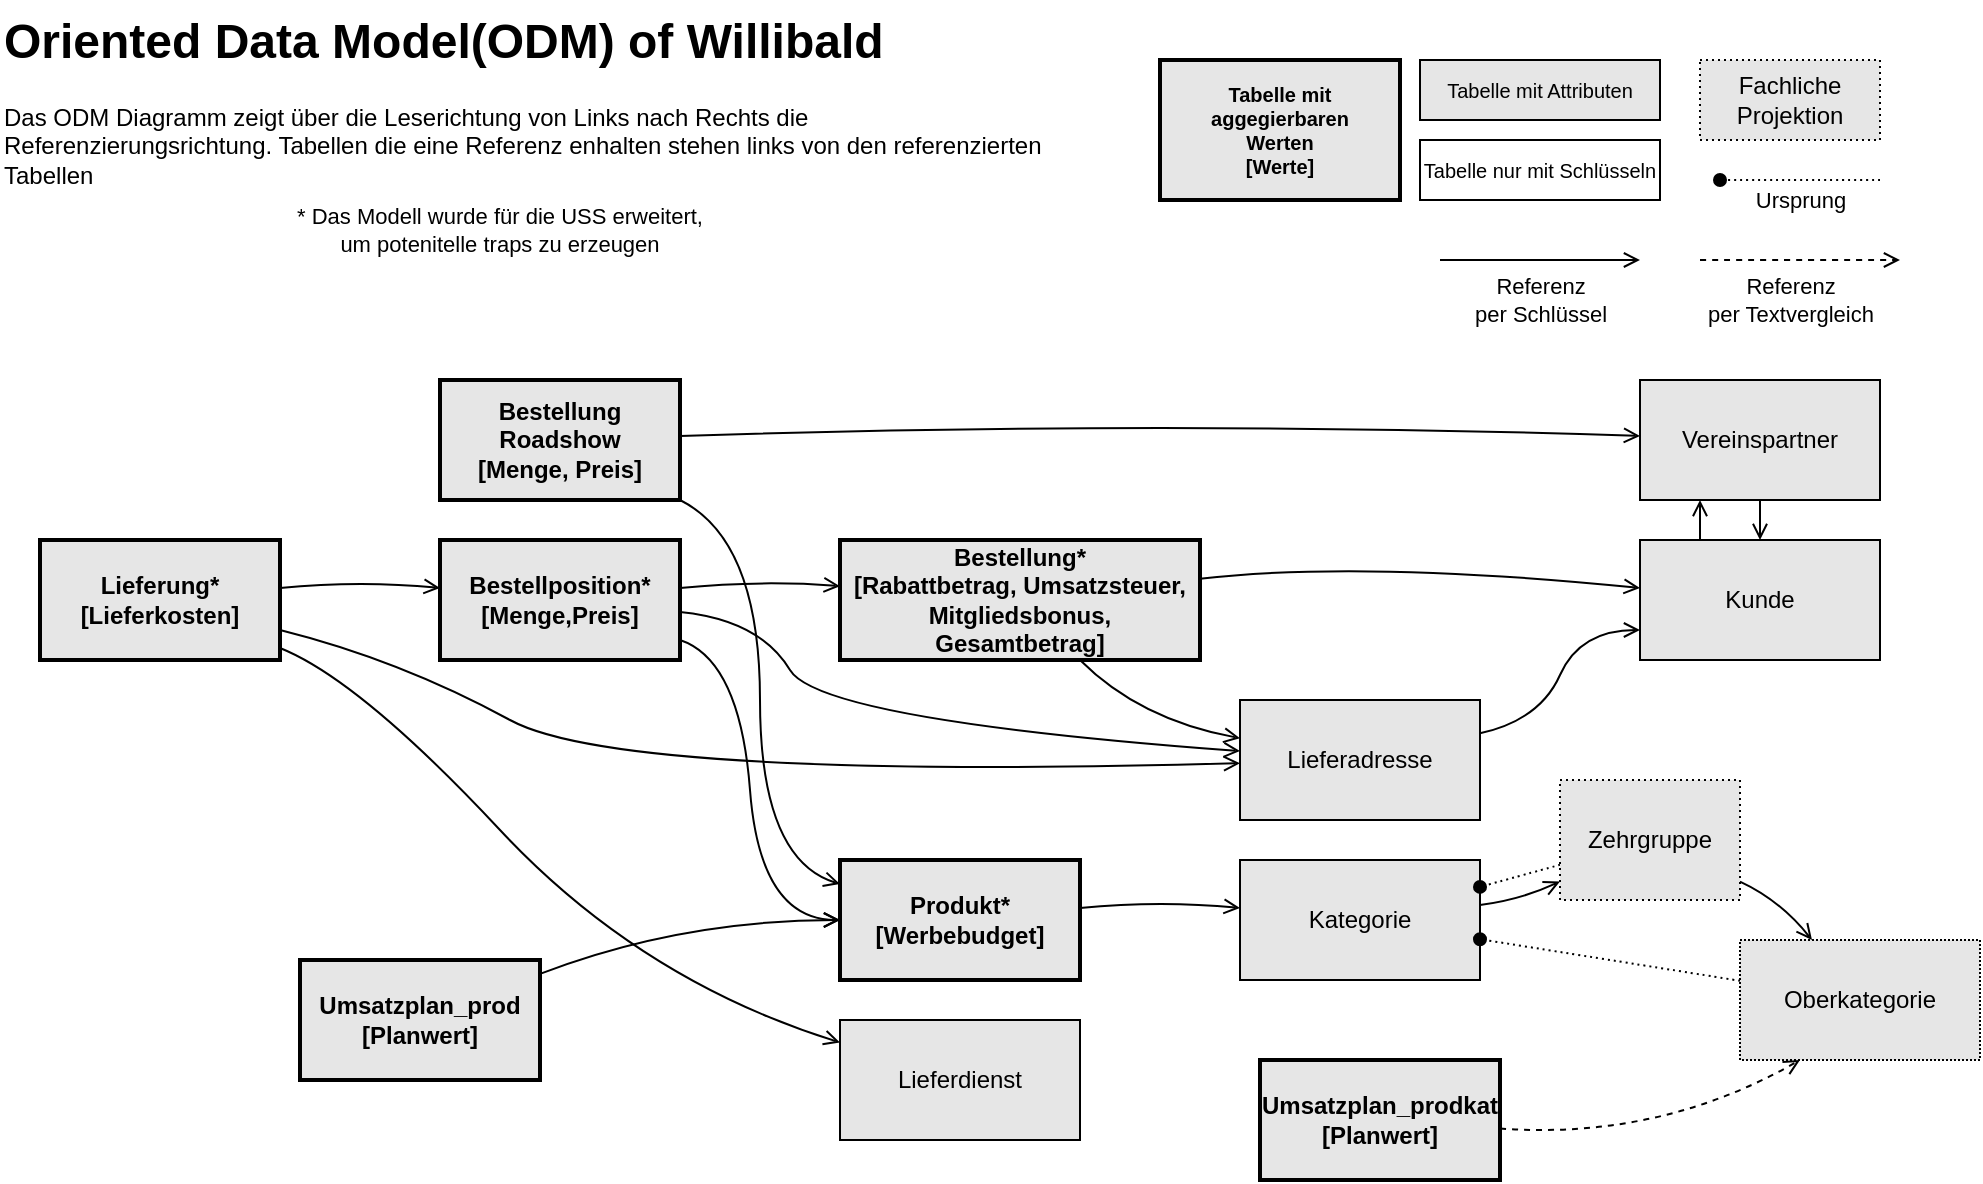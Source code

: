 <mxfile version="25.0.2">
  <diagram name="Seite-1" id="UNef3Qii1UT9GNie3vts">
    <mxGraphModel dx="757" dy="599" grid="1" gridSize="10" guides="1" tooltips="1" connect="1" arrows="1" fold="1" page="1" pageScale="1" pageWidth="1169" pageHeight="827" math="0" shadow="0">
      <root>
        <mxCell id="0" />
        <mxCell id="1" parent="0" />
        <mxCell id="aQFpdgkCh0J0lMaWyOth-11" style="rounded=0;orthogonalLoop=1;jettySize=auto;html=1;endArrow=open;endFill=0;strokeColor=default;align=center;verticalAlign=middle;fontFamily=Helvetica;fontSize=11;fontColor=default;labelBackgroundColor=default;curved=1;" parent="1" source="aQFpdgkCh0J0lMaWyOth-2" target="aQFpdgkCh0J0lMaWyOth-3" edge="1">
          <mxGeometry relative="1" as="geometry">
            <Array as="points">
              <mxPoint x="400" y="300" />
            </Array>
          </mxGeometry>
        </mxCell>
        <mxCell id="kCippAos352l5dw4Y73j-10" style="shape=connector;rounded=0;orthogonalLoop=1;jettySize=auto;html=1;strokeColor=default;align=center;verticalAlign=middle;fontFamily=Helvetica;fontSize=11;fontColor=default;labelBackgroundColor=default;endArrow=open;endFill=0;curved=1;" parent="1" source="aQFpdgkCh0J0lMaWyOth-2" target="aQFpdgkCh0J0lMaWyOth-7" edge="1">
          <mxGeometry relative="1" as="geometry">
            <Array as="points">
              <mxPoint x="390" y="340" />
              <mxPoint x="400" y="470" />
            </Array>
          </mxGeometry>
        </mxCell>
        <mxCell id="aQFpdgkCh0J0lMaWyOth-2" value="Bestellposition*&lt;div&gt;[Menge,Preis]&lt;/div&gt;" style="rounded=0;whiteSpace=wrap;html=1;shadow=0;glass=0;strokeColor=default;strokeWidth=2;align=center;verticalAlign=middle;fontFamily=Helvetica;fontSize=12;fontColor=default;fontStyle=1;fillColor=#E6E6E6;" parent="1" vertex="1">
          <mxGeometry x="240" y="280" width="120" height="60" as="geometry" />
        </mxCell>
        <mxCell id="kCippAos352l5dw4Y73j-11" style="shape=connector;rounded=0;orthogonalLoop=1;jettySize=auto;html=1;strokeColor=default;align=center;verticalAlign=middle;fontFamily=Helvetica;fontSize=11;fontColor=default;labelBackgroundColor=default;endArrow=open;endFill=0;curved=1;" parent="1" source="aQFpdgkCh0J0lMaWyOth-3" target="aQFpdgkCh0J0lMaWyOth-5" edge="1">
          <mxGeometry relative="1" as="geometry">
            <Array as="points">
              <mxPoint x="590" y="370" />
            </Array>
          </mxGeometry>
        </mxCell>
        <mxCell id="kCippAos352l5dw4Y73j-12" style="shape=connector;rounded=0;orthogonalLoop=1;jettySize=auto;html=1;strokeColor=default;align=center;verticalAlign=middle;fontFamily=Helvetica;fontSize=11;fontColor=default;labelBackgroundColor=default;endArrow=open;endFill=0;curved=1;" parent="1" source="aQFpdgkCh0J0lMaWyOth-3" target="aQFpdgkCh0J0lMaWyOth-6" edge="1">
          <mxGeometry relative="1" as="geometry">
            <Array as="points">
              <mxPoint x="700" y="290" />
            </Array>
          </mxGeometry>
        </mxCell>
        <mxCell id="aQFpdgkCh0J0lMaWyOth-3" value="Bestellung*&lt;div&gt;[Rabattbetrag, Umsatzsteuer,&lt;/div&gt;&lt;div&gt;Mitgliedsbonus,&lt;/div&gt;&lt;div&gt;Gesamtbetrag]&lt;/div&gt;" style="rounded=0;whiteSpace=wrap;html=1;strokeColor=default;align=center;verticalAlign=middle;fontFamily=Helvetica;fontSize=12;fontColor=default;fillColor=#E6E6E6;shadow=0;glass=0;strokeWidth=2;fontStyle=1;" parent="1" vertex="1">
          <mxGeometry x="440" y="280" width="180" height="60" as="geometry" />
        </mxCell>
        <mxCell id="kCippAos352l5dw4Y73j-6" style="rounded=0;orthogonalLoop=1;jettySize=auto;html=1;strokeColor=default;align=center;verticalAlign=middle;fontFamily=Helvetica;fontSize=11;fontColor=default;labelBackgroundColor=default;endArrow=open;endFill=0;curved=1;" parent="1" source="aQFpdgkCh0J0lMaWyOth-4" target="aQFpdgkCh0J0lMaWyOth-2" edge="1">
          <mxGeometry relative="1" as="geometry">
            <Array as="points">
              <mxPoint x="200" y="300" />
            </Array>
          </mxGeometry>
        </mxCell>
        <mxCell id="kCippAos352l5dw4Y73j-9" style="shape=connector;rounded=0;orthogonalLoop=1;jettySize=auto;html=1;strokeColor=default;align=center;verticalAlign=middle;fontFamily=Helvetica;fontSize=11;fontColor=default;labelBackgroundColor=default;endArrow=open;endFill=0;curved=1;" parent="1" source="aQFpdgkCh0J0lMaWyOth-4" target="kCippAos352l5dw4Y73j-7" edge="1">
          <mxGeometry relative="1" as="geometry">
            <Array as="points">
              <mxPoint x="200" y="350" />
              <mxPoint x="340" y="500" />
            </Array>
          </mxGeometry>
        </mxCell>
        <mxCell id="kCippAos352l5dw4Y73j-23" style="shape=connector;rounded=0;orthogonalLoop=1;jettySize=auto;html=1;strokeColor=default;align=center;verticalAlign=middle;fontFamily=Helvetica;fontSize=11;fontColor=default;labelBackgroundColor=default;endArrow=open;endFill=0;curved=1;" parent="1" source="aQFpdgkCh0J0lMaWyOth-4" target="aQFpdgkCh0J0lMaWyOth-5" edge="1">
          <mxGeometry relative="1" as="geometry">
            <Array as="points">
              <mxPoint x="220" y="340" />
              <mxPoint x="330" y="400" />
            </Array>
          </mxGeometry>
        </mxCell>
        <mxCell id="aQFpdgkCh0J0lMaWyOth-4" value="Lieferung*&lt;div&gt;[Lieferkosten]&lt;/div&gt;" style="rounded=0;whiteSpace=wrap;html=1;strokeColor=default;align=center;verticalAlign=middle;fontFamily=Helvetica;fontSize=12;fontColor=default;fillColor=#E6E6E6;shadow=0;glass=0;strokeWidth=2;fontStyle=1;" parent="1" vertex="1">
          <mxGeometry x="40" y="280" width="120" height="60" as="geometry" />
        </mxCell>
        <mxCell id="kCippAos352l5dw4Y73j-24" style="edgeStyle=none;shape=connector;curved=1;rounded=0;orthogonalLoop=1;jettySize=auto;html=1;entryX=0;entryY=0.75;entryDx=0;entryDy=0;strokeColor=default;align=center;verticalAlign=middle;fontFamily=Helvetica;fontSize=11;fontColor=default;labelBackgroundColor=default;endArrow=open;endFill=0;" parent="1" source="aQFpdgkCh0J0lMaWyOth-5" target="aQFpdgkCh0J0lMaWyOth-6" edge="1">
          <mxGeometry relative="1" as="geometry">
            <Array as="points">
              <mxPoint x="790" y="370" />
              <mxPoint x="810" y="325" />
            </Array>
          </mxGeometry>
        </mxCell>
        <mxCell id="aQFpdgkCh0J0lMaWyOth-5" value="Lieferadresse" style="rounded=0;whiteSpace=wrap;html=1;strokeColor=default;align=center;verticalAlign=middle;fontFamily=Helvetica;fontSize=12;fontColor=default;fillColor=#E6E6E6;" parent="1" vertex="1">
          <mxGeometry x="640" y="360" width="120" height="60" as="geometry" />
        </mxCell>
        <mxCell id="kCippAos352l5dw4Y73j-14" style="edgeStyle=elbowEdgeStyle;shape=connector;rounded=0;orthogonalLoop=1;jettySize=auto;html=1;strokeColor=default;align=center;verticalAlign=middle;fontFamily=Helvetica;fontSize=11;fontColor=default;labelBackgroundColor=default;endArrow=open;endFill=0;curved=1;" parent="1" source="aQFpdgkCh0J0lMaWyOth-6" target="aQFpdgkCh0J0lMaWyOth-9" edge="1">
          <mxGeometry relative="1" as="geometry">
            <mxPoint x="1050" y="280" as="sourcePoint" />
            <mxPoint x="1050" y="210" as="targetPoint" />
            <Array as="points">
              <mxPoint x="870" y="270" />
            </Array>
          </mxGeometry>
        </mxCell>
        <mxCell id="aQFpdgkCh0J0lMaWyOth-6" value="Kunde" style="rounded=0;whiteSpace=wrap;html=1;strokeColor=default;align=center;verticalAlign=middle;fontFamily=Helvetica;fontSize=12;fontColor=default;fillColor=#E6E6E6;" parent="1" vertex="1">
          <mxGeometry x="840" y="280" width="120" height="60" as="geometry" />
        </mxCell>
        <mxCell id="kCippAos352l5dw4Y73j-15" style="shape=connector;rounded=0;orthogonalLoop=1;jettySize=auto;html=1;strokeColor=default;align=center;verticalAlign=middle;fontFamily=Helvetica;fontSize=11;fontColor=default;labelBackgroundColor=default;endArrow=open;endFill=0;curved=1;" parent="1" source="aQFpdgkCh0J0lMaWyOth-7" target="aQFpdgkCh0J0lMaWyOth-10" edge="1">
          <mxGeometry relative="1" as="geometry">
            <Array as="points">
              <mxPoint x="600" y="460" />
            </Array>
          </mxGeometry>
        </mxCell>
        <mxCell id="aQFpdgkCh0J0lMaWyOth-7" value="Produkt*&lt;div&gt;[Werbebudget]&lt;/div&gt;" style="rounded=0;whiteSpace=wrap;html=1;verticalAlign=middle;strokeColor=default;align=center;fontFamily=Helvetica;fontSize=12;fontColor=default;fillColor=#E6E6E6;shadow=0;glass=0;strokeWidth=2;fontStyle=1;" parent="1" vertex="1">
          <mxGeometry x="440" y="440" width="120" height="60" as="geometry" />
        </mxCell>
        <mxCell id="kCippAos352l5dw4Y73j-13" style="edgeStyle=elbowEdgeStyle;shape=connector;rounded=0;orthogonalLoop=1;jettySize=auto;html=1;strokeColor=default;align=center;verticalAlign=middle;fontFamily=Helvetica;fontSize=11;fontColor=default;labelBackgroundColor=default;endArrow=open;endFill=0;curved=1;" parent="1" source="aQFpdgkCh0J0lMaWyOth-9" target="aQFpdgkCh0J0lMaWyOth-6" edge="1">
          <mxGeometry relative="1" as="geometry">
            <Array as="points">
              <mxPoint x="900" y="240" />
            </Array>
          </mxGeometry>
        </mxCell>
        <mxCell id="aQFpdgkCh0J0lMaWyOth-9" value="Vereinspartner" style="rounded=0;whiteSpace=wrap;html=1;strokeColor=default;align=center;verticalAlign=middle;fontFamily=Helvetica;fontSize=12;fontColor=default;fillColor=#E6E6E6;" parent="1" vertex="1">
          <mxGeometry x="840" y="200" width="120" height="60" as="geometry" />
        </mxCell>
        <mxCell id="kCippAos352l5dw4Y73j-16" style="shape=connector;rounded=0;orthogonalLoop=1;jettySize=auto;html=1;strokeColor=default;align=center;verticalAlign=middle;fontFamily=Helvetica;fontSize=11;fontColor=default;labelBackgroundColor=default;endArrow=open;endFill=0;curved=1;" parent="1" source="aQFpdgkCh0J0lMaWyOth-10" target="kCippAos352l5dw4Y73j-3" edge="1">
          <mxGeometry relative="1" as="geometry">
            <Array as="points">
              <mxPoint x="780" y="460" />
            </Array>
          </mxGeometry>
        </mxCell>
        <mxCell id="aQFpdgkCh0J0lMaWyOth-10" value="Kategorie" style="rounded=0;whiteSpace=wrap;html=1;strokeColor=default;align=center;verticalAlign=middle;fontFamily=Helvetica;fontSize=12;fontColor=default;fillColor=#E6E6E6;" parent="1" vertex="1">
          <mxGeometry x="640" y="440" width="120" height="60" as="geometry" />
        </mxCell>
        <mxCell id="kCippAos352l5dw4Y73j-1" value="&lt;h1 style=&quot;margin-top: 0px;&quot;&gt;Oriented Data Model(ODM) of Willibald&lt;/h1&gt;&lt;p&gt;Das ODM Diagramm zeigt über die Leserichtung von Links nach Rechts die Referenzierungsrichtung. Tabellen die eine Referenz enhalten stehen links von den referenzierten Tabellen&lt;/p&gt;" style="text;html=1;whiteSpace=wrap;overflow=hidden;rounded=0;" parent="1" vertex="1">
          <mxGeometry x="20" y="10" width="530" height="120" as="geometry" />
        </mxCell>
        <mxCell id="VWkhp-9mhXPBxh--5XJu-6" value="" style="edgeStyle=none;shape=connector;curved=1;rounded=0;orthogonalLoop=1;jettySize=auto;html=1;strokeColor=default;align=center;verticalAlign=middle;fontFamily=Helvetica;fontSize=11;fontColor=default;labelBackgroundColor=default;endArrow=open;endFill=0;" edge="1" parent="1" source="kCippAos352l5dw4Y73j-3" target="VWkhp-9mhXPBxh--5XJu-5">
          <mxGeometry relative="1" as="geometry">
            <Array as="points">
              <mxPoint x="910" y="460" />
            </Array>
          </mxGeometry>
        </mxCell>
        <mxCell id="VWkhp-9mhXPBxh--5XJu-8" style="edgeStyle=none;shape=connector;curved=1;rounded=0;orthogonalLoop=1;jettySize=auto;html=1;strokeColor=default;align=center;verticalAlign=middle;fontFamily=Helvetica;fontSize=11;fontColor=default;labelBackgroundColor=default;endArrow=oval;endFill=1;dashed=1;dashPattern=1 2;" edge="1" parent="1" source="kCippAos352l5dw4Y73j-3" target="aQFpdgkCh0J0lMaWyOth-10">
          <mxGeometry relative="1" as="geometry" />
        </mxCell>
        <mxCell id="kCippAos352l5dw4Y73j-3" value="Zehrgruppe" style="rounded=0;whiteSpace=wrap;html=1;dashed=1;strokeColor=default;align=center;verticalAlign=middle;fontFamily=Helvetica;fontSize=12;fontColor=default;fillColor=#E6E6E6;dashPattern=1 2;" parent="1" vertex="1">
          <mxGeometry x="800" y="400" width="90" height="60" as="geometry" />
        </mxCell>
        <mxCell id="kCippAos352l5dw4Y73j-4" style="rounded=0;orthogonalLoop=1;jettySize=auto;html=1;endArrow=open;endFill=0;curved=1;" parent="1" source="aQFpdgkCh0J0lMaWyOth-2" target="aQFpdgkCh0J0lMaWyOth-5" edge="1">
          <mxGeometry relative="1" as="geometry">
            <mxPoint x="230" y="315" as="sourcePoint" />
            <mxPoint x="300" y="315" as="targetPoint" />
            <Array as="points">
              <mxPoint x="400" y="320" />
              <mxPoint x="430" y="370" />
            </Array>
          </mxGeometry>
        </mxCell>
        <mxCell id="kCippAos352l5dw4Y73j-7" value="Lieferdienst" style="rounded=0;whiteSpace=wrap;html=1;strokeColor=default;align=center;verticalAlign=middle;fontFamily=Helvetica;fontSize=12;fontColor=default;fillColor=#E6E6E6;" parent="1" vertex="1">
          <mxGeometry x="440" y="520" width="120" height="60" as="geometry" />
        </mxCell>
        <mxCell id="kCippAos352l5dw4Y73j-18" style="shape=connector;rounded=0;orthogonalLoop=1;jettySize=auto;html=1;strokeColor=default;align=center;verticalAlign=middle;fontFamily=Helvetica;fontSize=11;fontColor=default;labelBackgroundColor=default;endArrow=open;endFill=0;curved=1;" parent="1" source="kCippAos352l5dw4Y73j-17" target="aQFpdgkCh0J0lMaWyOth-7" edge="1">
          <mxGeometry relative="1" as="geometry">
            <Array as="points">
              <mxPoint x="400" y="280" />
              <mxPoint x="400" y="440" />
            </Array>
          </mxGeometry>
        </mxCell>
        <mxCell id="kCippAos352l5dw4Y73j-19" style="shape=connector;rounded=0;orthogonalLoop=1;jettySize=auto;html=1;strokeColor=default;align=center;verticalAlign=middle;fontFamily=Helvetica;fontSize=11;fontColor=default;labelBackgroundColor=default;endArrow=open;endFill=0;curved=1;" parent="1" source="kCippAos352l5dw4Y73j-17" target="aQFpdgkCh0J0lMaWyOth-9" edge="1">
          <mxGeometry relative="1" as="geometry">
            <Array as="points">
              <mxPoint x="600" y="220" />
            </Array>
          </mxGeometry>
        </mxCell>
        <mxCell id="kCippAos352l5dw4Y73j-17" value="Bestellung&lt;div&gt;Roadshow&lt;/div&gt;&lt;div&gt;[Menge, Preis]&lt;/div&gt;" style="rounded=0;whiteSpace=wrap;html=1;shadow=0;glass=0;strokeColor=default;strokeWidth=2;align=center;verticalAlign=middle;fontFamily=Helvetica;fontSize=12;fontColor=default;fontStyle=1;fillColor=#E6E6E6;" parent="1" vertex="1">
          <mxGeometry x="240" y="200" width="120" height="60" as="geometry" />
        </mxCell>
        <mxCell id="kCippAos352l5dw4Y73j-20" value="Tabelle mit&lt;div style=&quot;font-size: 10px;&quot;&gt;aggegierbaren&lt;/div&gt;&lt;div style=&quot;font-size: 10px;&quot;&gt;Werten&lt;/div&gt;&lt;div style=&quot;font-size: 10px;&quot;&gt;[Werte]&lt;/div&gt;" style="rounded=0;whiteSpace=wrap;html=1;strokeColor=default;glass=0;shadow=0;strokeWidth=2;fontStyle=1;fillColor=#E6E6E6;fontSize=10;" parent="1" vertex="1">
          <mxGeometry x="600" y="40" width="120" height="70" as="geometry" />
        </mxCell>
        <mxCell id="kCippAos352l5dw4Y73j-21" value="Tabelle mit Attributen" style="rounded=0;whiteSpace=wrap;html=1;fillColor=#E6E6E6;fontSize=10;" parent="1" vertex="1">
          <mxGeometry x="730" y="40" width="120" height="30" as="geometry" />
        </mxCell>
        <mxCell id="kCippAos352l5dw4Y73j-22" value="Tabelle nur mit Schlüsseln" style="rounded=0;whiteSpace=wrap;html=1;fontSize=10;" parent="1" vertex="1">
          <mxGeometry x="730" y="80" width="120" height="30" as="geometry" />
        </mxCell>
        <mxCell id="kCippAos352l5dw4Y73j-26" value="* Das Modell wurde für die USS erweitert, um potenitelle traps zu erzeugen" style="text;html=1;align=center;verticalAlign=middle;whiteSpace=wrap;rounded=0;fontFamily=Helvetica;fontSize=11;fontColor=default;labelBackgroundColor=default;" parent="1" vertex="1">
          <mxGeometry x="160" y="110" width="220" height="30" as="geometry" />
        </mxCell>
        <mxCell id="VWkhp-9mhXPBxh--5XJu-2" style="edgeStyle=none;shape=connector;curved=1;rounded=0;orthogonalLoop=1;jettySize=auto;html=1;strokeColor=default;align=center;verticalAlign=middle;fontFamily=Helvetica;fontSize=11;fontColor=default;labelBackgroundColor=default;endArrow=open;endFill=0;" edge="1" parent="1" source="VWkhp-9mhXPBxh--5XJu-1" target="aQFpdgkCh0J0lMaWyOth-7">
          <mxGeometry relative="1" as="geometry">
            <Array as="points">
              <mxPoint x="360" y="470" />
            </Array>
          </mxGeometry>
        </mxCell>
        <mxCell id="VWkhp-9mhXPBxh--5XJu-1" value="Umsatzplan_prod&lt;div&gt;[Planwert]&lt;/div&gt;" style="rounded=0;whiteSpace=wrap;html=1;verticalAlign=middle;strokeColor=default;align=center;fontFamily=Helvetica;fontSize=12;fontColor=default;fillColor=#E6E6E6;shadow=0;glass=0;strokeWidth=2;fontStyle=1;" vertex="1" parent="1">
          <mxGeometry x="170" y="490" width="120" height="60" as="geometry" />
        </mxCell>
        <mxCell id="VWkhp-9mhXPBxh--5XJu-3" value="Umsatzplan_prodkat&lt;div&gt;[Planwert]&lt;/div&gt;" style="rounded=0;whiteSpace=wrap;html=1;verticalAlign=middle;strokeColor=default;align=center;fontFamily=Helvetica;fontSize=12;fontColor=default;fillColor=#E6E6E6;shadow=0;glass=0;strokeWidth=2;fontStyle=1;" vertex="1" parent="1">
          <mxGeometry x="650" y="540" width="120" height="60" as="geometry" />
        </mxCell>
        <mxCell id="VWkhp-9mhXPBxh--5XJu-4" style="shape=connector;rounded=0;orthogonalLoop=1;jettySize=auto;html=1;strokeColor=default;align=center;verticalAlign=middle;fontFamily=Helvetica;fontSize=11;fontColor=default;labelBackgroundColor=default;endArrow=open;endFill=0;curved=1;entryX=0.25;entryY=1;entryDx=0;entryDy=0;dashed=1;" edge="1" parent="1" source="VWkhp-9mhXPBxh--5XJu-3" target="VWkhp-9mhXPBxh--5XJu-5">
          <mxGeometry relative="1" as="geometry">
            <Array as="points">
              <mxPoint x="850" y="580" />
            </Array>
            <mxPoint x="770" y="473" as="sourcePoint" />
            <mxPoint x="810" y="473" as="targetPoint" />
          </mxGeometry>
        </mxCell>
        <mxCell id="VWkhp-9mhXPBxh--5XJu-9" style="edgeStyle=none;shape=connector;curved=1;rounded=0;orthogonalLoop=1;jettySize=auto;html=1;dashed=1;dashPattern=1 2;strokeColor=default;align=center;verticalAlign=middle;fontFamily=Helvetica;fontSize=11;fontColor=default;labelBackgroundColor=default;endArrow=oval;endFill=1;" edge="1" parent="1" source="VWkhp-9mhXPBxh--5XJu-5" target="aQFpdgkCh0J0lMaWyOth-10">
          <mxGeometry relative="1" as="geometry" />
        </mxCell>
        <mxCell id="VWkhp-9mhXPBxh--5XJu-5" value="Oberkategorie" style="whiteSpace=wrap;html=1;fillColor=#E6E6E6;rounded=0;dashed=1;dashPattern=1 1;" vertex="1" parent="1">
          <mxGeometry x="890" y="480" width="120" height="60" as="geometry" />
        </mxCell>
        <mxCell id="VWkhp-9mhXPBxh--5XJu-7" value="Fachliche&lt;div&gt;Projektion&lt;/div&gt;" style="rounded=0;whiteSpace=wrap;html=1;dashed=1;strokeColor=default;align=center;verticalAlign=middle;fontFamily=Helvetica;fontSize=12;fontColor=default;fillColor=#E6E6E6;dashPattern=1 2;" vertex="1" parent="1">
          <mxGeometry x="870" y="40" width="90" height="40" as="geometry" />
        </mxCell>
        <mxCell id="VWkhp-9mhXPBxh--5XJu-10" value="Ursprung" style="edgeStyle=none;shape=connector;curved=1;rounded=0;orthogonalLoop=1;jettySize=auto;html=1;dashed=1;dashPattern=1 2;strokeColor=default;align=center;verticalAlign=middle;fontFamily=Helvetica;fontSize=11;fontColor=default;labelBackgroundColor=default;endArrow=oval;endFill=1;" edge="1" parent="1">
          <mxGeometry y="10" relative="1" as="geometry">
            <mxPoint x="960" y="100" as="sourcePoint" />
            <mxPoint x="880" y="100" as="targetPoint" />
            <mxPoint as="offset" />
          </mxGeometry>
        </mxCell>
        <mxCell id="VWkhp-9mhXPBxh--5XJu-11" style="shape=connector;rounded=0;orthogonalLoop=1;jettySize=auto;html=1;strokeColor=default;align=center;verticalAlign=middle;fontFamily=Helvetica;fontSize=11;fontColor=default;labelBackgroundColor=default;endArrow=open;endFill=0;curved=1;dashed=1;" edge="1" parent="1">
          <mxGeometry relative="1" as="geometry">
            <Array as="points">
              <mxPoint x="930" y="140" />
            </Array>
            <mxPoint x="870" y="140" as="sourcePoint" />
            <mxPoint x="970" y="140" as="targetPoint" />
          </mxGeometry>
        </mxCell>
        <mxCell id="VWkhp-9mhXPBxh--5XJu-12" value="Referenz&lt;div&gt;per Textvergleich&lt;/div&gt;" style="edgeLabel;html=1;align=center;verticalAlign=middle;resizable=0;points=[];fontFamily=Helvetica;fontSize=11;fontColor=default;labelBackgroundColor=default;" vertex="1" connectable="0" parent="VWkhp-9mhXPBxh--5XJu-11">
          <mxGeometry x="-0.365" relative="1" as="geometry">
            <mxPoint x="13" y="20" as="offset" />
          </mxGeometry>
        </mxCell>
        <mxCell id="VWkhp-9mhXPBxh--5XJu-13" style="shape=connector;rounded=0;orthogonalLoop=1;jettySize=auto;html=1;strokeColor=default;align=center;verticalAlign=middle;fontFamily=Helvetica;fontSize=11;fontColor=default;labelBackgroundColor=default;endArrow=open;endFill=0;curved=1;" edge="1" parent="1">
          <mxGeometry relative="1" as="geometry">
            <Array as="points">
              <mxPoint x="800" y="140" />
            </Array>
            <mxPoint x="740" y="140" as="sourcePoint" />
            <mxPoint x="840" y="140" as="targetPoint" />
          </mxGeometry>
        </mxCell>
        <mxCell id="VWkhp-9mhXPBxh--5XJu-14" value="Referenz&lt;div&gt;per Schlüssel&lt;/div&gt;" style="edgeLabel;html=1;align=center;verticalAlign=middle;resizable=0;points=[];fontFamily=Helvetica;fontSize=11;fontColor=default;labelBackgroundColor=default;" vertex="1" connectable="0" parent="VWkhp-9mhXPBxh--5XJu-13">
          <mxGeometry x="-0.365" relative="1" as="geometry">
            <mxPoint x="18" y="20" as="offset" />
          </mxGeometry>
        </mxCell>
      </root>
    </mxGraphModel>
  </diagram>
</mxfile>
